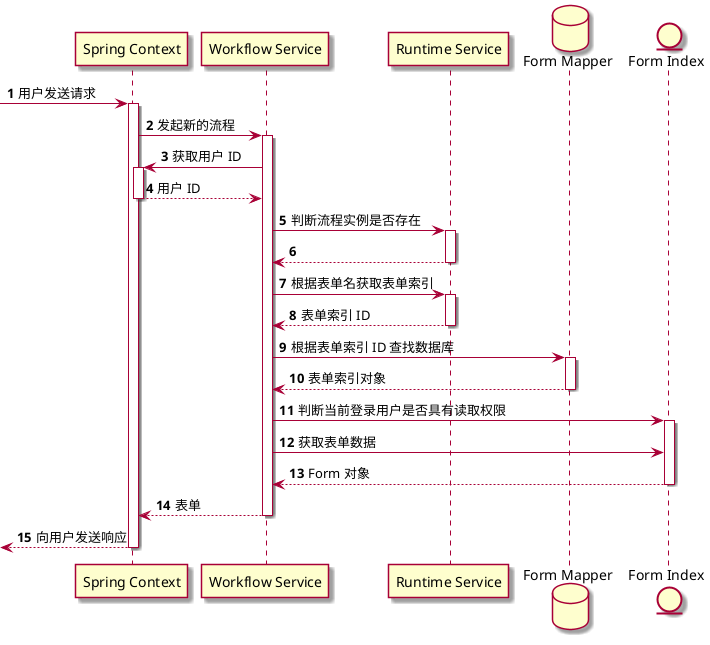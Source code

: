 @startuml
'https://plantuml.com/sequence-diagram

skin rose

autonumber

participant "Spring Context" as a
participant "Workflow Service" as b
participant "Runtime Service" as c
database "Form Mapper" as d
entity "Form Index" as e

-> a: 用户发送请求
activate a
a -> b: 发起新的流程
activate b
b -> a: 获取用户 ID
activate a
return 用户 ID
b -> c: 判断流程实例是否存在
activate c
return
b -> c: 根据表单名获取表单索引
activate c
return 表单索引 ID
b -> d: 根据表单索引 ID 查找数据库
activate d
return 表单索引对象
b -> e: 判断当前登录用户是否具有读取权限
activate e
b -> e: 获取表单数据
return Form 对象
return 表单
return 向用户发送响应

@enduml
